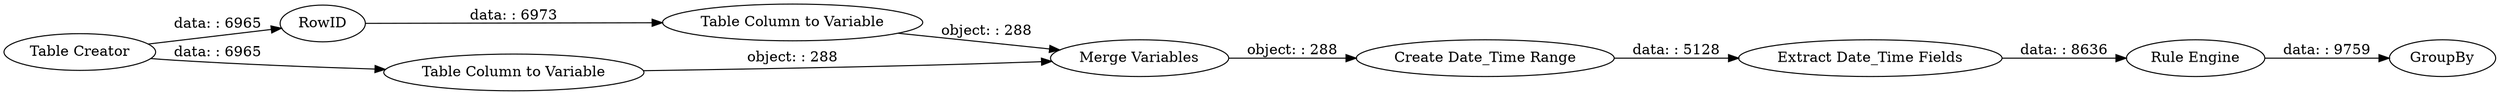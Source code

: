 digraph {
	"6378156491637092081_5" [label=GroupBy]
	"6378156491637092081_4" [label="Rule Engine"]
	"6378156491637092081_13" [label=RowID]
	"6378156491637092081_11" [label="Table Column to Variable"]
	"6378156491637092081_8" [label="Merge Variables"]
	"6378156491637092081_1" [label="Create Date_Time Range"]
	"6378156491637092081_2" [label="Table Creator"]
	"6378156491637092081_3" [label="Extract Date_Time Fields"]
	"6378156491637092081_12" [label="Table Column to Variable"]
	"6378156491637092081_4" -> "6378156491637092081_5" [label="data: : 9759"]
	"6378156491637092081_2" -> "6378156491637092081_11" [label="data: : 6965"]
	"6378156491637092081_13" -> "6378156491637092081_12" [label="data: : 6973"]
	"6378156491637092081_8" -> "6378156491637092081_1" [label="object: : 288"]
	"6378156491637092081_3" -> "6378156491637092081_4" [label="data: : 8636"]
	"6378156491637092081_12" -> "6378156491637092081_8" [label="object: : 288"]
	"6378156491637092081_1" -> "6378156491637092081_3" [label="data: : 5128"]
	"6378156491637092081_11" -> "6378156491637092081_8" [label="object: : 288"]
	"6378156491637092081_2" -> "6378156491637092081_13" [label="data: : 6965"]
	rankdir=LR
}
